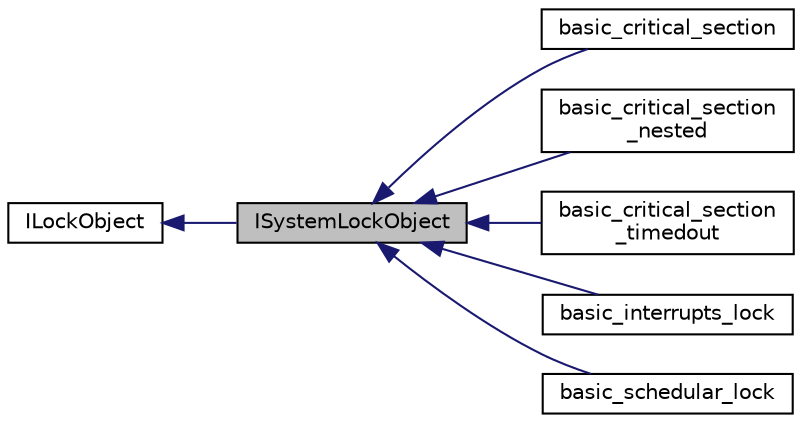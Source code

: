 digraph "ISystemLockObject"
{
 // LATEX_PDF_SIZE
  edge [fontname="Helvetica",fontsize="10",labelfontname="Helvetica",labelfontsize="10"];
  node [fontname="Helvetica",fontsize="10",shape=record];
  rankdir="LR";
  Node1 [label="ISystemLockObject",height=0.2,width=0.4,color="black", fillcolor="grey75", style="filled", fontcolor="black",tooltip=" "];
  Node2 -> Node1 [dir="back",color="midnightblue",fontsize="10",style="solid",fontname="Helvetica"];
  Node2 [label="ILockObject",height=0.2,width=0.4,color="black", fillcolor="white", style="filled",URL="$class_i_lock_object.html",tooltip=" "];
  Node1 -> Node3 [dir="back",color="midnightblue",fontsize="10",style="solid",fontname="Helvetica"];
  Node3 [label="basic_critical_section",height=0.2,width=0.4,color="black", fillcolor="white", style="filled",URL="$classbasic__critical__section.html",tooltip=" "];
  Node1 -> Node4 [dir="back",color="midnightblue",fontsize="10",style="solid",fontname="Helvetica"];
  Node4 [label="basic_critical_section\l_nested",height=0.2,width=0.4,color="black", fillcolor="white", style="filled",URL="$classbasic__critical__section__nested.html",tooltip=" "];
  Node1 -> Node5 [dir="back",color="midnightblue",fontsize="10",style="solid",fontname="Helvetica"];
  Node5 [label="basic_critical_section\l_timedout",height=0.2,width=0.4,color="black", fillcolor="white", style="filled",URL="$classbasic__critical__section__timedout.html",tooltip=" "];
  Node1 -> Node6 [dir="back",color="midnightblue",fontsize="10",style="solid",fontname="Helvetica"];
  Node6 [label="basic_interrupts_lock",height=0.2,width=0.4,color="black", fillcolor="white", style="filled",URL="$classbasic__interrupts__lock.html",tooltip=" "];
  Node1 -> Node7 [dir="back",color="midnightblue",fontsize="10",style="solid",fontname="Helvetica"];
  Node7 [label="basic_schedular_lock",height=0.2,width=0.4,color="black", fillcolor="white", style="filled",URL="$classbasic__schedular__lock.html",tooltip=" "];
}
